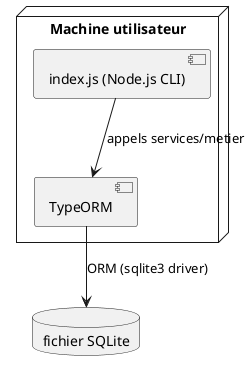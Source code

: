 @startuml

node "Machine utilisateur" {
  component "index.js (Node.js CLI)"
  component "TypeORM"
}

database "fichier SQLite"

"index.js (Node.js CLI)" --> "TypeORM" : appels services/metier
"TypeORM" --> "fichier SQLite" : ORM (sqlite3 driver)

@enduml